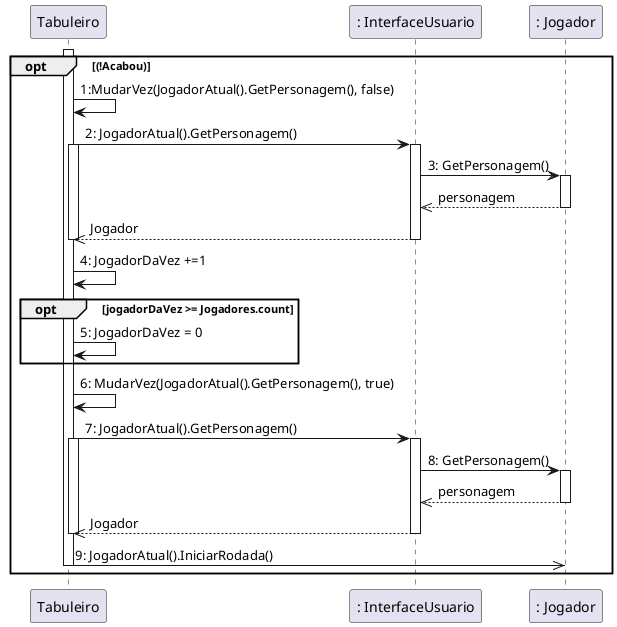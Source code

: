 @startuml
opt (!Acabou)
Activate Tabuleiro
": Tabuleiro" as  Tabuleiro->": Tabuleiro" as  Tabuleiro : 1:MudarVez(JogadorAtual().GetPersonagem(), false)
Tabuleiro -> ": InterfaceUsuario" as GUI : 2: JogadorAtual().GetPersonagem()
    activate Tabuleiro
    activate GUI
    GUI -> ": Jogador" as Jogador : 3: GetPersonagem()
    activate Jogador
    GUI <<-- Jogador : personagem
    deactivate Jogador
    Tabuleiro <<-- GUI : Jogador
    deactivate GUI
    deactivate Tabuleiro
Tabuleiro -> Tabuleiro : 4: JogadorDaVez +=1
    opt jogadorDaVez >= Jogadores.count
        Tabuleiro -> Tabuleiro : 5: JogadorDaVez = 0
    end
Tabuleiro -> Tabuleiro : 6: MudarVez(JogadorAtual().GetPersonagem(), true)
    Tabuleiro -> GUI : 7: JogadorAtual().GetPersonagem()
    activate Tabuleiro
    activate GUI
    GUI -> ": Jogador" as Jogador : 8: GetPersonagem()
    activate Jogador
    GUI <<-- Jogador : personagem
    deactivate Jogador
    Tabuleiro <<-- GUI : Jogador
    deactivate GUI
    deactivate Tabuleiro
Tabuleiro ->> Jogador : 9: JogadorAtual().IniciarRodada()
deactivate Tabuleiro
end
@enduml